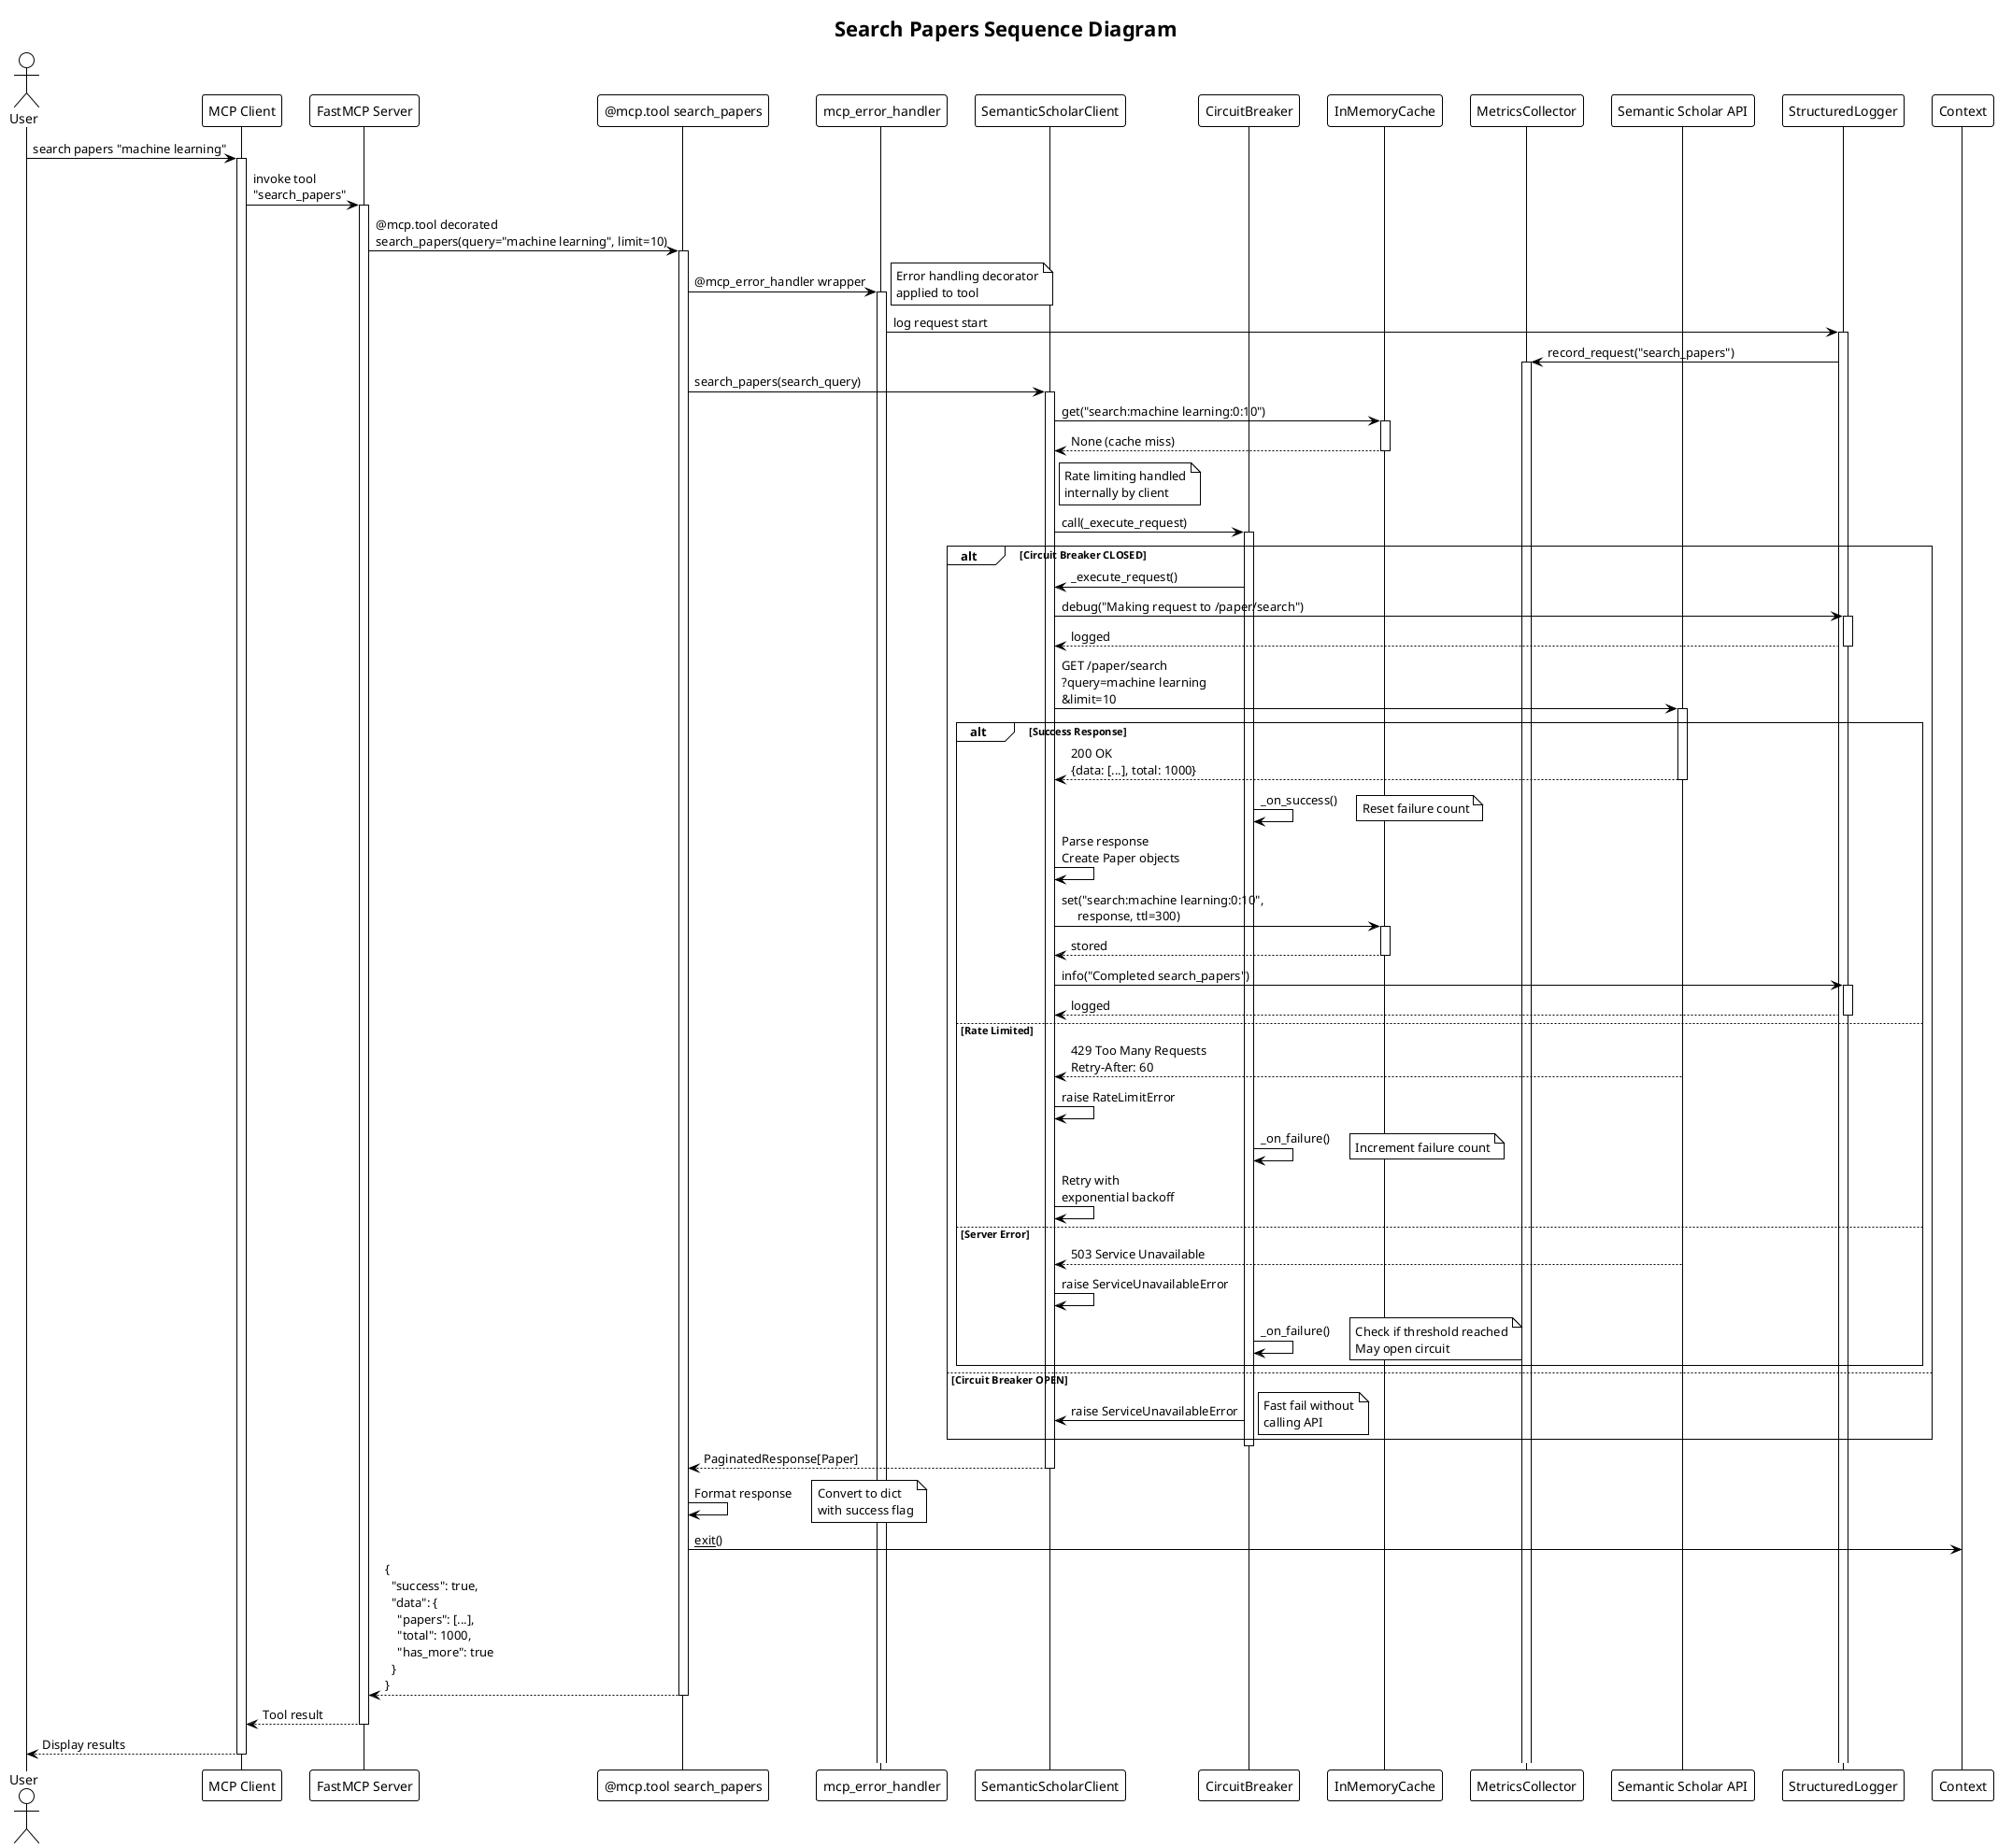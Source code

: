 @startuml semantic-scholar-mcp-sequence-search
!theme plain

title Search Papers Sequence Diagram

actor User
participant "MCP Client" as Client
participant "FastMCP Server" as Server
participant "@mcp.tool search_papers" as SearchTool
participant "mcp_error_handler" as ErrorHandler
participant "SemanticScholarClient" as APIClient
participant "CircuitBreaker" as CB
participant "InMemoryCache" as Cache
participant "MetricsCollector" as Metrics
participant "Semantic Scholar API" as API
participant "StructuredLogger" as Logger

User -> Client: search papers "machine learning"
activate Client

Client -> Server: invoke tool\n"search_papers"
activate Server

Server -> SearchTool: @mcp.tool decorated\nsearch_papers(query="machine learning", limit=10)
activate SearchTool

SearchTool -> ErrorHandler: @mcp_error_handler wrapper
activate ErrorHandler
note right: Error handling decorator\napplied to tool

ErrorHandler -> Logger: log request start
activate Logger
Logger -> Metrics: record_request("search_papers")
activate Metrics

SearchTool -> APIClient: search_papers(search_query)
activate APIClient

APIClient -> Cache: get("search:machine learning:0:10")
activate Cache
Cache --> APIClient: None (cache miss)
deactivate Cache

note right of APIClient: Rate limiting handled\ninternally by client

APIClient -> CB: call(_execute_request)
activate CB

alt Circuit Breaker CLOSED
  CB -> APIClient: _execute_request()
  
  APIClient -> Logger: debug("Making request to /paper/search")
  activate Logger
  Logger --> APIClient: logged
  deactivate Logger
  
  APIClient -> API: GET /paper/search\n?query=machine learning\n&limit=10
  activate API
  
  alt Success Response
    API --> APIClient: 200 OK\n{data: [...], total: 1000}
    deactivate API
    
    CB -> CB: _on_success()
    note right: Reset failure count
    
    APIClient -> APIClient: Parse response\nCreate Paper objects
    
    APIClient -> Cache: set("search:machine learning:0:10",\n     response, ttl=300)
    activate Cache
    Cache --> APIClient: stored
    deactivate Cache
    
    APIClient -> Logger: info("Completed search_papers")
    activate Logger
    Logger --> APIClient: logged
    deactivate Logger
    
  else Rate Limited
    API --> APIClient: 429 Too Many Requests\nRetry-After: 60
    
    APIClient -> APIClient: raise RateLimitError
    
    CB -> CB: _on_failure()
    note right: Increment failure count
    
    APIClient -> APIClient: Retry with\nexponential backoff
    
  else Server Error
    API --> APIClient: 503 Service Unavailable
    
    APIClient -> APIClient: raise ServiceUnavailableError
    
    CB -> CB: _on_failure()
    note right: Check if threshold reached\nMay open circuit
    
  end
  
else Circuit Breaker OPEN
  CB -> APIClient: raise ServiceUnavailableError
  note right: Fast fail without\ncalling API
end

deactivate CB

APIClient --> SearchTool: PaginatedResponse[Paper]
deactivate APIClient

SearchTool -> SearchTool: Format response
note right: Convert to dict\nwith success flag

SearchTool -> Context: __exit__()
deactivate Context

SearchTool --> Server: {\n  "success": true,\n  "data": {\n    "papers": [...],\n    "total": 1000,\n    "has_more": true\n  }\n}
deactivate SearchTool

Server --> Client: Tool result
deactivate Server

Client --> User: Display results
deactivate Client

@enduml